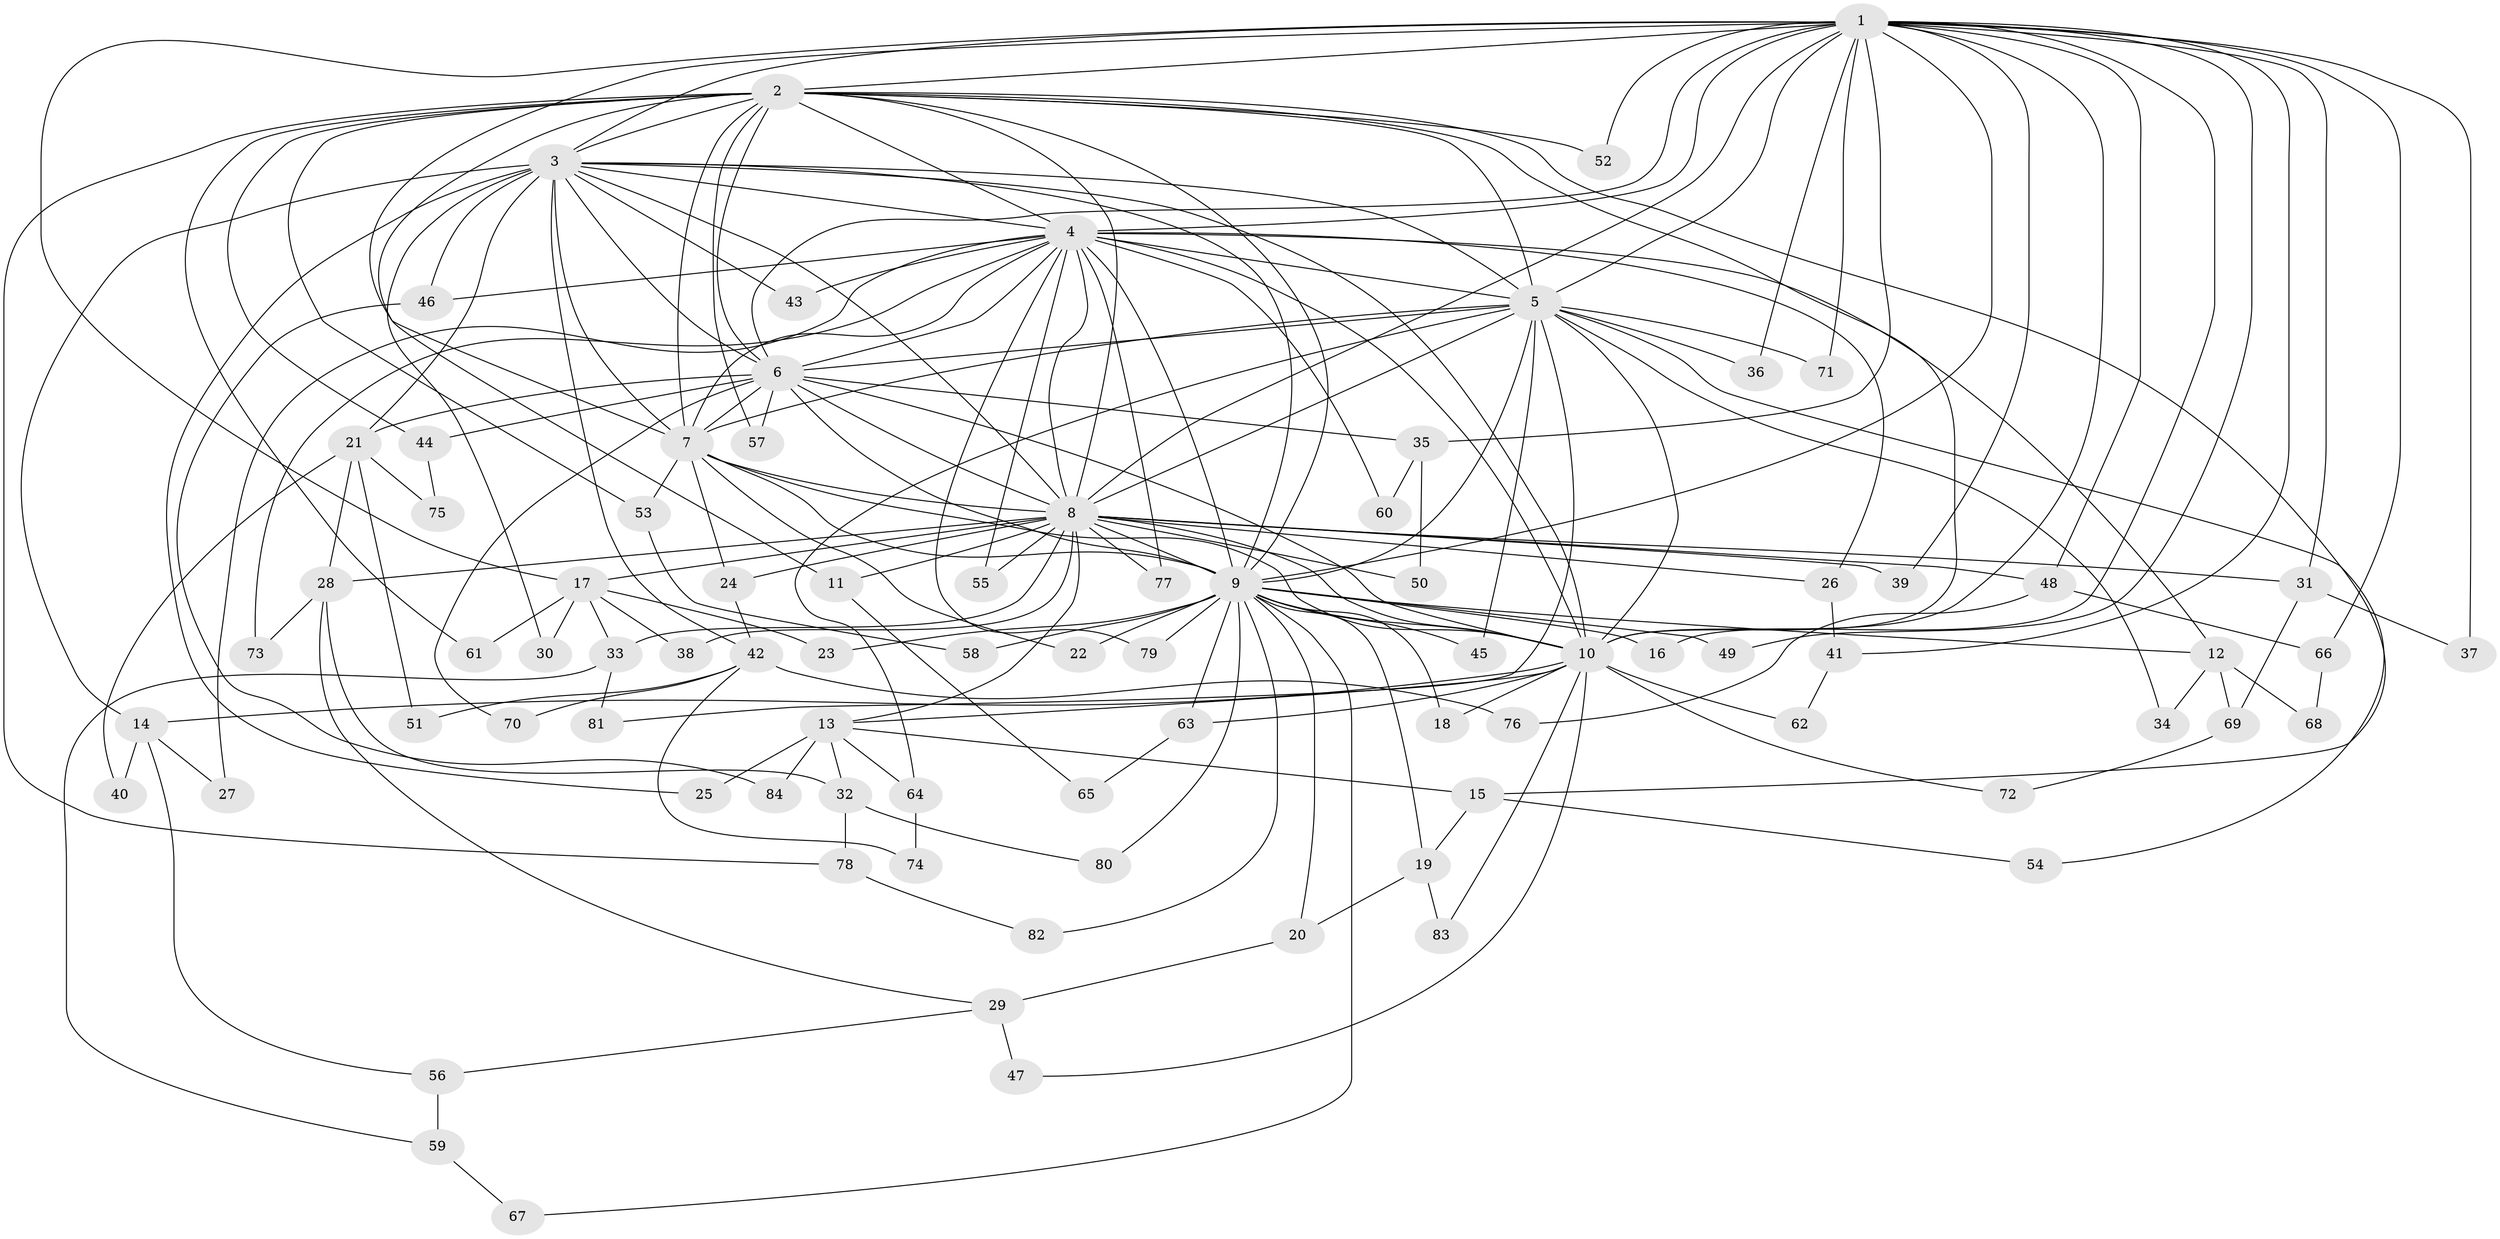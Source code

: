 // coarse degree distribution, {17: 0.023809523809523808, 4: 0.023809523809523808, 2: 0.5952380952380952, 5: 0.047619047619047616, 1: 0.09523809523809523, 3: 0.11904761904761904, 10: 0.023809523809523808, 12: 0.047619047619047616, 22: 0.023809523809523808}
// Generated by graph-tools (version 1.1) at 2025/48/03/04/25 21:48:19]
// undirected, 84 vertices, 193 edges
graph export_dot {
graph [start="1"]
  node [color=gray90,style=filled];
  1;
  2;
  3;
  4;
  5;
  6;
  7;
  8;
  9;
  10;
  11;
  12;
  13;
  14;
  15;
  16;
  17;
  18;
  19;
  20;
  21;
  22;
  23;
  24;
  25;
  26;
  27;
  28;
  29;
  30;
  31;
  32;
  33;
  34;
  35;
  36;
  37;
  38;
  39;
  40;
  41;
  42;
  43;
  44;
  45;
  46;
  47;
  48;
  49;
  50;
  51;
  52;
  53;
  54;
  55;
  56;
  57;
  58;
  59;
  60;
  61;
  62;
  63;
  64;
  65;
  66;
  67;
  68;
  69;
  70;
  71;
  72;
  73;
  74;
  75;
  76;
  77;
  78;
  79;
  80;
  81;
  82;
  83;
  84;
  1 -- 2;
  1 -- 3;
  1 -- 4;
  1 -- 5;
  1 -- 6;
  1 -- 7;
  1 -- 8;
  1 -- 9;
  1 -- 10;
  1 -- 16;
  1 -- 17;
  1 -- 31;
  1 -- 35;
  1 -- 36;
  1 -- 37;
  1 -- 39;
  1 -- 41;
  1 -- 48;
  1 -- 49;
  1 -- 52;
  1 -- 66;
  1 -- 71;
  2 -- 3;
  2 -- 4;
  2 -- 5;
  2 -- 6;
  2 -- 7;
  2 -- 8;
  2 -- 9;
  2 -- 10;
  2 -- 11;
  2 -- 15;
  2 -- 44;
  2 -- 52;
  2 -- 53;
  2 -- 57;
  2 -- 61;
  2 -- 78;
  3 -- 4;
  3 -- 5;
  3 -- 6;
  3 -- 7;
  3 -- 8;
  3 -- 9;
  3 -- 10;
  3 -- 14;
  3 -- 21;
  3 -- 25;
  3 -- 30;
  3 -- 42;
  3 -- 43;
  3 -- 46;
  4 -- 5;
  4 -- 6;
  4 -- 7;
  4 -- 8;
  4 -- 9;
  4 -- 10;
  4 -- 12;
  4 -- 26;
  4 -- 27;
  4 -- 43;
  4 -- 46;
  4 -- 55;
  4 -- 60;
  4 -- 73;
  4 -- 77;
  4 -- 79;
  5 -- 6;
  5 -- 7;
  5 -- 8;
  5 -- 9;
  5 -- 10;
  5 -- 34;
  5 -- 36;
  5 -- 45;
  5 -- 54;
  5 -- 64;
  5 -- 71;
  5 -- 81;
  6 -- 7;
  6 -- 8;
  6 -- 9;
  6 -- 10;
  6 -- 21;
  6 -- 35;
  6 -- 44;
  6 -- 57;
  6 -- 70;
  7 -- 8;
  7 -- 9;
  7 -- 10;
  7 -- 22;
  7 -- 24;
  7 -- 53;
  8 -- 9;
  8 -- 10;
  8 -- 11;
  8 -- 13;
  8 -- 17;
  8 -- 24;
  8 -- 26;
  8 -- 28;
  8 -- 31;
  8 -- 33;
  8 -- 38;
  8 -- 39;
  8 -- 48;
  8 -- 50;
  8 -- 55;
  8 -- 77;
  9 -- 10;
  9 -- 12;
  9 -- 16;
  9 -- 18;
  9 -- 19;
  9 -- 20;
  9 -- 22;
  9 -- 23;
  9 -- 45;
  9 -- 49;
  9 -- 58;
  9 -- 63;
  9 -- 67;
  9 -- 79;
  9 -- 80;
  9 -- 82;
  10 -- 13;
  10 -- 14;
  10 -- 18;
  10 -- 47;
  10 -- 62;
  10 -- 63;
  10 -- 72;
  10 -- 83;
  11 -- 65;
  12 -- 34;
  12 -- 68;
  12 -- 69;
  13 -- 15;
  13 -- 25;
  13 -- 32;
  13 -- 64;
  13 -- 84;
  14 -- 27;
  14 -- 40;
  14 -- 56;
  15 -- 19;
  15 -- 54;
  17 -- 23;
  17 -- 30;
  17 -- 33;
  17 -- 38;
  17 -- 61;
  19 -- 20;
  19 -- 83;
  20 -- 29;
  21 -- 28;
  21 -- 40;
  21 -- 51;
  21 -- 75;
  24 -- 42;
  26 -- 41;
  28 -- 29;
  28 -- 32;
  28 -- 73;
  29 -- 47;
  29 -- 56;
  31 -- 37;
  31 -- 69;
  32 -- 78;
  32 -- 80;
  33 -- 59;
  33 -- 81;
  35 -- 50;
  35 -- 60;
  41 -- 62;
  42 -- 51;
  42 -- 70;
  42 -- 74;
  42 -- 76;
  44 -- 75;
  46 -- 84;
  48 -- 66;
  48 -- 76;
  53 -- 58;
  56 -- 59;
  59 -- 67;
  63 -- 65;
  64 -- 74;
  66 -- 68;
  69 -- 72;
  78 -- 82;
}

